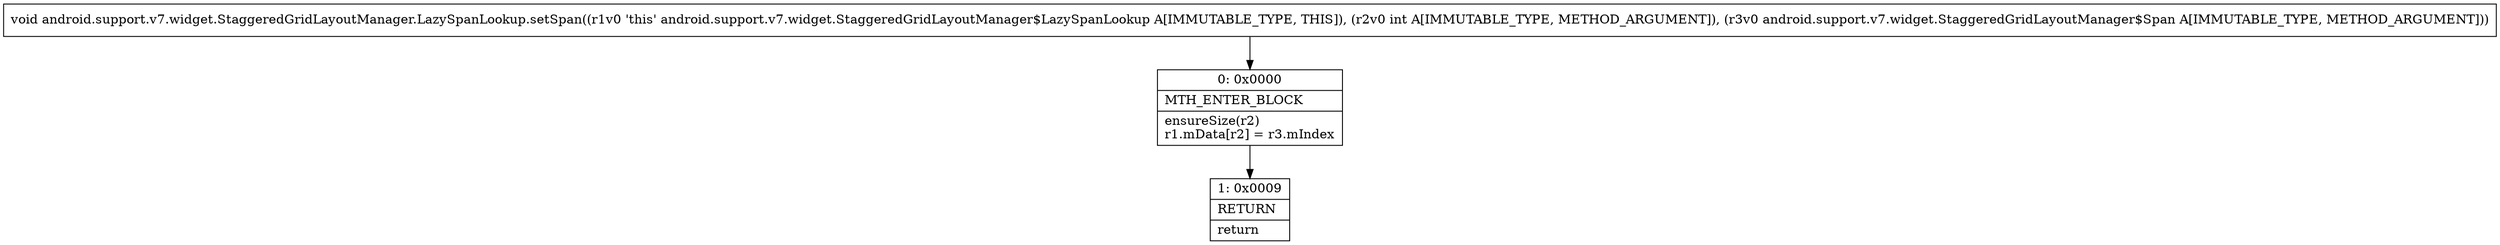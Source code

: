 digraph "CFG forandroid.support.v7.widget.StaggeredGridLayoutManager.LazySpanLookup.setSpan(ILandroid\/support\/v7\/widget\/StaggeredGridLayoutManager$Span;)V" {
Node_0 [shape=record,label="{0\:\ 0x0000|MTH_ENTER_BLOCK\l|ensureSize(r2)\lr1.mData[r2] = r3.mIndex\l}"];
Node_1 [shape=record,label="{1\:\ 0x0009|RETURN\l|return\l}"];
MethodNode[shape=record,label="{void android.support.v7.widget.StaggeredGridLayoutManager.LazySpanLookup.setSpan((r1v0 'this' android.support.v7.widget.StaggeredGridLayoutManager$LazySpanLookup A[IMMUTABLE_TYPE, THIS]), (r2v0 int A[IMMUTABLE_TYPE, METHOD_ARGUMENT]), (r3v0 android.support.v7.widget.StaggeredGridLayoutManager$Span A[IMMUTABLE_TYPE, METHOD_ARGUMENT])) }"];
MethodNode -> Node_0;
Node_0 -> Node_1;
}

